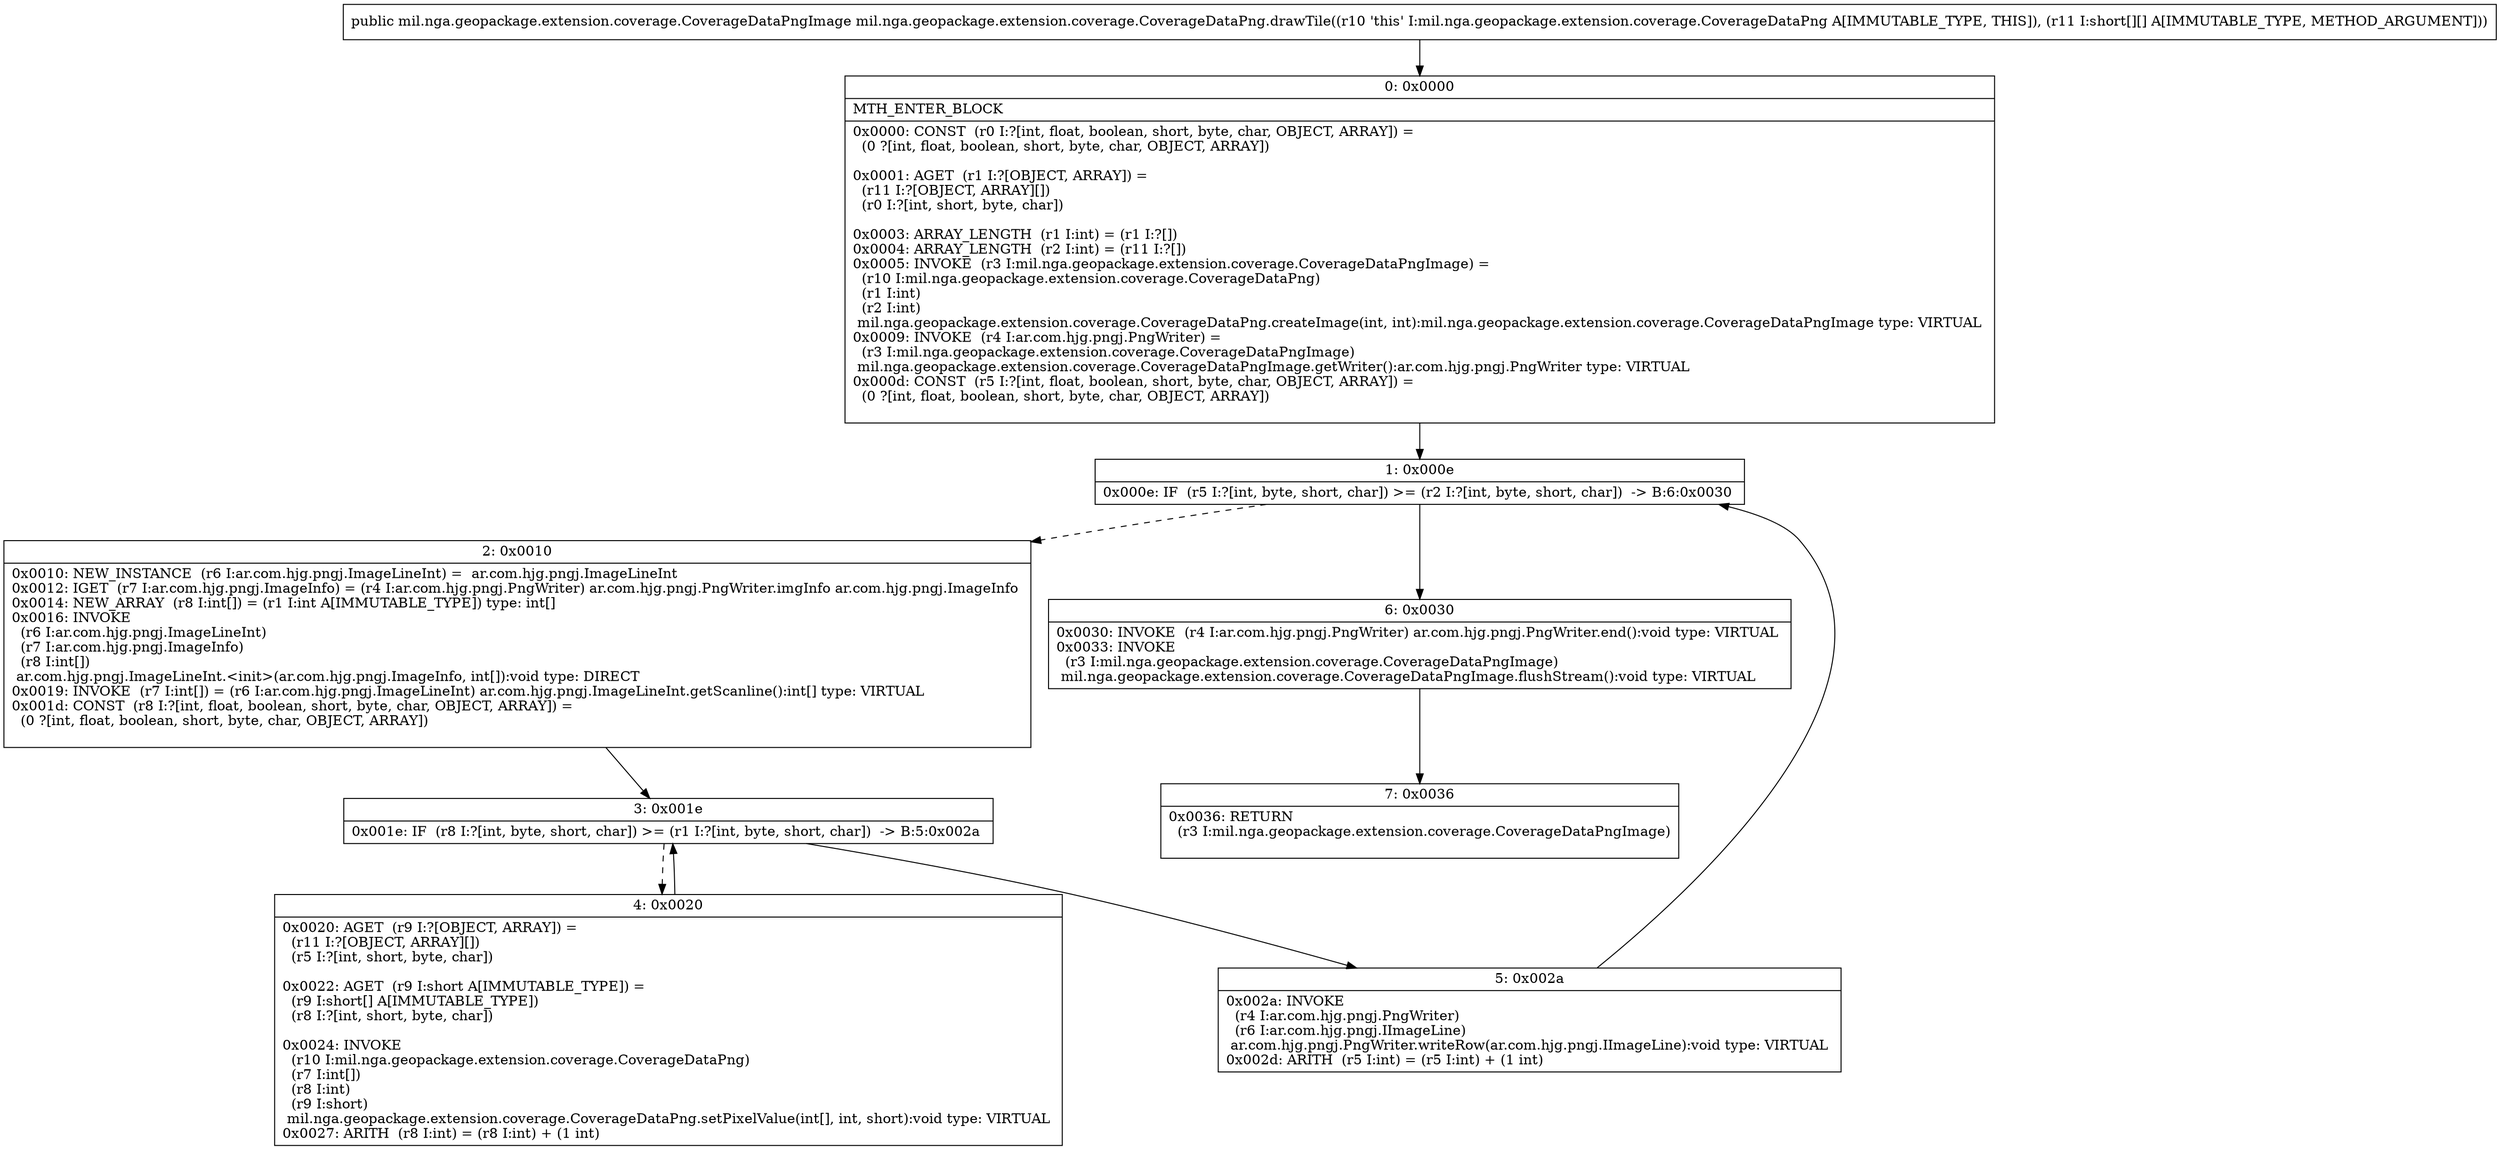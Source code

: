 digraph "CFG formil.nga.geopackage.extension.coverage.CoverageDataPng.drawTile([[S)Lmil\/nga\/geopackage\/extension\/coverage\/CoverageDataPngImage;" {
Node_0 [shape=record,label="{0\:\ 0x0000|MTH_ENTER_BLOCK\l|0x0000: CONST  (r0 I:?[int, float, boolean, short, byte, char, OBJECT, ARRAY]) = \l  (0 ?[int, float, boolean, short, byte, char, OBJECT, ARRAY])\l \l0x0001: AGET  (r1 I:?[OBJECT, ARRAY]) = \l  (r11 I:?[OBJECT, ARRAY][])\l  (r0 I:?[int, short, byte, char])\l \l0x0003: ARRAY_LENGTH  (r1 I:int) = (r1 I:?[]) \l0x0004: ARRAY_LENGTH  (r2 I:int) = (r11 I:?[]) \l0x0005: INVOKE  (r3 I:mil.nga.geopackage.extension.coverage.CoverageDataPngImage) = \l  (r10 I:mil.nga.geopackage.extension.coverage.CoverageDataPng)\l  (r1 I:int)\l  (r2 I:int)\l mil.nga.geopackage.extension.coverage.CoverageDataPng.createImage(int, int):mil.nga.geopackage.extension.coverage.CoverageDataPngImage type: VIRTUAL \l0x0009: INVOKE  (r4 I:ar.com.hjg.pngj.PngWriter) = \l  (r3 I:mil.nga.geopackage.extension.coverage.CoverageDataPngImage)\l mil.nga.geopackage.extension.coverage.CoverageDataPngImage.getWriter():ar.com.hjg.pngj.PngWriter type: VIRTUAL \l0x000d: CONST  (r5 I:?[int, float, boolean, short, byte, char, OBJECT, ARRAY]) = \l  (0 ?[int, float, boolean, short, byte, char, OBJECT, ARRAY])\l \l}"];
Node_1 [shape=record,label="{1\:\ 0x000e|0x000e: IF  (r5 I:?[int, byte, short, char]) \>= (r2 I:?[int, byte, short, char])  \-\> B:6:0x0030 \l}"];
Node_2 [shape=record,label="{2\:\ 0x0010|0x0010: NEW_INSTANCE  (r6 I:ar.com.hjg.pngj.ImageLineInt) =  ar.com.hjg.pngj.ImageLineInt \l0x0012: IGET  (r7 I:ar.com.hjg.pngj.ImageInfo) = (r4 I:ar.com.hjg.pngj.PngWriter) ar.com.hjg.pngj.PngWriter.imgInfo ar.com.hjg.pngj.ImageInfo \l0x0014: NEW_ARRAY  (r8 I:int[]) = (r1 I:int A[IMMUTABLE_TYPE]) type: int[] \l0x0016: INVOKE  \l  (r6 I:ar.com.hjg.pngj.ImageLineInt)\l  (r7 I:ar.com.hjg.pngj.ImageInfo)\l  (r8 I:int[])\l ar.com.hjg.pngj.ImageLineInt.\<init\>(ar.com.hjg.pngj.ImageInfo, int[]):void type: DIRECT \l0x0019: INVOKE  (r7 I:int[]) = (r6 I:ar.com.hjg.pngj.ImageLineInt) ar.com.hjg.pngj.ImageLineInt.getScanline():int[] type: VIRTUAL \l0x001d: CONST  (r8 I:?[int, float, boolean, short, byte, char, OBJECT, ARRAY]) = \l  (0 ?[int, float, boolean, short, byte, char, OBJECT, ARRAY])\l \l}"];
Node_3 [shape=record,label="{3\:\ 0x001e|0x001e: IF  (r8 I:?[int, byte, short, char]) \>= (r1 I:?[int, byte, short, char])  \-\> B:5:0x002a \l}"];
Node_4 [shape=record,label="{4\:\ 0x0020|0x0020: AGET  (r9 I:?[OBJECT, ARRAY]) = \l  (r11 I:?[OBJECT, ARRAY][])\l  (r5 I:?[int, short, byte, char])\l \l0x0022: AGET  (r9 I:short A[IMMUTABLE_TYPE]) = \l  (r9 I:short[] A[IMMUTABLE_TYPE])\l  (r8 I:?[int, short, byte, char])\l \l0x0024: INVOKE  \l  (r10 I:mil.nga.geopackage.extension.coverage.CoverageDataPng)\l  (r7 I:int[])\l  (r8 I:int)\l  (r9 I:short)\l mil.nga.geopackage.extension.coverage.CoverageDataPng.setPixelValue(int[], int, short):void type: VIRTUAL \l0x0027: ARITH  (r8 I:int) = (r8 I:int) + (1 int) \l}"];
Node_5 [shape=record,label="{5\:\ 0x002a|0x002a: INVOKE  \l  (r4 I:ar.com.hjg.pngj.PngWriter)\l  (r6 I:ar.com.hjg.pngj.IImageLine)\l ar.com.hjg.pngj.PngWriter.writeRow(ar.com.hjg.pngj.IImageLine):void type: VIRTUAL \l0x002d: ARITH  (r5 I:int) = (r5 I:int) + (1 int) \l}"];
Node_6 [shape=record,label="{6\:\ 0x0030|0x0030: INVOKE  (r4 I:ar.com.hjg.pngj.PngWriter) ar.com.hjg.pngj.PngWriter.end():void type: VIRTUAL \l0x0033: INVOKE  \l  (r3 I:mil.nga.geopackage.extension.coverage.CoverageDataPngImage)\l mil.nga.geopackage.extension.coverage.CoverageDataPngImage.flushStream():void type: VIRTUAL \l}"];
Node_7 [shape=record,label="{7\:\ 0x0036|0x0036: RETURN  \l  (r3 I:mil.nga.geopackage.extension.coverage.CoverageDataPngImage)\l \l}"];
MethodNode[shape=record,label="{public mil.nga.geopackage.extension.coverage.CoverageDataPngImage mil.nga.geopackage.extension.coverage.CoverageDataPng.drawTile((r10 'this' I:mil.nga.geopackage.extension.coverage.CoverageDataPng A[IMMUTABLE_TYPE, THIS]), (r11 I:short[][] A[IMMUTABLE_TYPE, METHOD_ARGUMENT])) }"];
MethodNode -> Node_0;
Node_0 -> Node_1;
Node_1 -> Node_2[style=dashed];
Node_1 -> Node_6;
Node_2 -> Node_3;
Node_3 -> Node_4[style=dashed];
Node_3 -> Node_5;
Node_4 -> Node_3;
Node_5 -> Node_1;
Node_6 -> Node_7;
}

